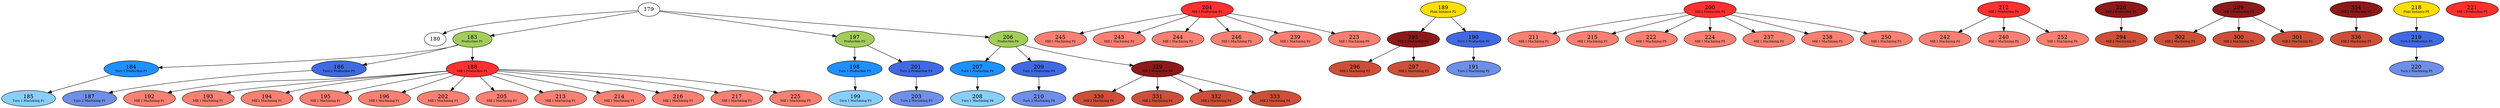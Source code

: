 strict digraph G {
    179 -> 180
    179 -> 183
    183 [label=<183<BR/><FONT POINT-SIZE="8">Production P1</FONT>>, style=filled, fillcolor="#a2cd5a"]
    184 [label=<184<BR/><FONT POINT-SIZE="8">Turn 1 Production P1</FONT>>, style=filled, fillcolor="#1e90ff"]
    183 -> 184
    186 [label=<186<BR/><FONT POINT-SIZE="8">Turn 2 Production P1</FONT>>, style=filled, fillcolor="#4169e1"]
    183 -> 186
    188 [label=<188<BR/><FONT POINT-SIZE="8">Mill 1 Production P1</FONT>>, style=filled, fillcolor="#ff3030"]
    183 -> 188
    185 [label=<185<BR/><FONT POINT-SIZE="8">Turn 1 Machining P1</FONT>>, style=filled, fillcolor="#87cefa"]
    184 -> 185
    187 [label=<187<BR/><FONT POINT-SIZE="8">Turn 2 Machining P1</FONT>>, style=filled, fillcolor="#6f8ee7"]
    186 -> 187
    192 [label=<192<BR/><FONT POINT-SIZE="8">Mill 1 Machining P1</FONT>>, style=filled, fillcolor="#fa8072"]
    188 -> 192
    193 [label=<193<BR/><FONT POINT-SIZE="8">Mill 1 Machining P1</FONT>>, style=filled, fillcolor="#fa8072"]
    188 -> 193
    194 [label=<194<BR/><FONT POINT-SIZE="8">Mill 1 Machining P1</FONT>>, style=filled, fillcolor="#fa8072"]
    188 -> 194
    195 [label=<195<BR/><FONT POINT-SIZE="8">Mill 1 Machining P1</FONT>>, style=filled, fillcolor="#fa8072"]
    188 -> 195
    196 [label=<196<BR/><FONT POINT-SIZE="8">Mill 1 Machining P1</FONT>>, style=filled, fillcolor="#fa8072"]
    188 -> 196
    202 [label=<202<BR/><FONT POINT-SIZE="8">Mill 1 Machining P1</FONT>>, style=filled, fillcolor="#fa8072"]
    188 -> 202
    205 [label=<205<BR/><FONT POINT-SIZE="8">Mill 1 Machining P1</FONT>>, style=filled, fillcolor="#fa8072"]
    188 -> 205
    213 [label=<213<BR/><FONT POINT-SIZE="8">Mill 1 Machining P1</FONT>>, style=filled, fillcolor="#fa8072"]
    188 -> 213
    214 [label=<214<BR/><FONT POINT-SIZE="8">Mill 1 Machining P1</FONT>>, style=filled, fillcolor="#fa8072"]
    188 -> 214
    216 [label=<216<BR/><FONT POINT-SIZE="8">Mill 1 Machining P1</FONT>>, style=filled, fillcolor="#fa8072"]
    188 -> 216
    217 [label=<217<BR/><FONT POINT-SIZE="8">Mill 1 Machining P1</FONT>>, style=filled, fillcolor="#fa8072"]
    188 -> 217
    225 [label=<225<BR/><FONT POINT-SIZE="8">Mill 1 Machining P5</FONT>>, style=filled, fillcolor="#fa8072"]
    188 -> 225
    179 -> 197
    197 [label=<197<BR/><FONT POINT-SIZE="8">Production P3</FONT>>, style=filled, fillcolor="#a2cd5a"]
    198 [label=<198<BR/><FONT POINT-SIZE="8">Turn 1 Production P3</FONT>>, style=filled, fillcolor="#1e90ff"]
    197 -> 198
    201 [label=<201<BR/><FONT POINT-SIZE="8">Turn 2 Production P3</FONT>>, style=filled, fillcolor="#4169e1"]
    197 -> 201
    199 [label=<199<BR/><FONT POINT-SIZE="8">Turn 1 Machining P3</FONT>>, style=filled, fillcolor="#87cefa"]
    198 -> 199
    203 [label=<203<BR/><FONT POINT-SIZE="8">Turn 2 Machining P3</FONT>>, style=filled, fillcolor="#6f8ee7"]
    201 -> 203
    179 -> 206
    206 [label=<206<BR/><FONT POINT-SIZE="8">Production P4</FONT>>, style=filled, fillcolor="#a2cd5a"]
    207 [label=<207<BR/><FONT POINT-SIZE="8">Turn 1 Production P4</FONT>>, style=filled, fillcolor="#1e90ff"]
    206 -> 207
    209 [label=<209<BR/><FONT POINT-SIZE="8">Turn 2 Production P4</FONT>>, style=filled, fillcolor="#4169e1"]
    206 -> 209
    329 [label=<329<BR/><FONT POINT-SIZE="8">Mill 2 Production P4</FONT>>, style=filled, fillcolor="#8b1a1a"]
    206 -> 329
    208 [label=<208<BR/><FONT POINT-SIZE="8">Turn 1 Machining P4</FONT>>, style=filled, fillcolor="#87cefa"]
    207 -> 208
    210 [label=<210<BR/><FONT POINT-SIZE="8">Turn 2 Machining P4</FONT>>, style=filled, fillcolor="#6f8ee7"]
    209 -> 210
    330 [label=<330<BR/><FONT POINT-SIZE="8">Mill 2 Machining P4</FONT>>, style=filled, fillcolor="#cd4f39"]
    329 -> 330
    331 [label=<331<BR/><FONT POINT-SIZE="8">Mill 2 Machining P4</FONT>>, style=filled, fillcolor="#cd4f39"]
    329 -> 331
    332 [label=<332<BR/><FONT POINT-SIZE="8">Mill 2 Machining P4</FONT>>, style=filled, fillcolor="#cd4f39"]
    329 -> 332
    333 [label=<333<BR/><FONT POINT-SIZE="8">Mill 2 Machining P4</FONT>>, style=filled, fillcolor="#cd4f39"]
    329 -> 333
    245 [label=<245<BR/><FONT POINT-SIZE="8">Mill 1 Machining P2</FONT>>, style=filled, fillcolor="#fa8072"]
    191 [label=<191<BR/><FONT POINT-SIZE="8">Turn 2 Machining P2</FONT>>, style=filled, fillcolor="#6f8ee7"]
    295 [label=<295<BR/><FONT POINT-SIZE="8">Mill 2 Production P2</FONT>>, style=filled, fillcolor="#8b1a1a"]
    296 [label=<296<BR/><FONT POINT-SIZE="8">Mill 2 Machining P2</FONT>>, style=filled, fillcolor="#cd4f39"]
    295 -> 296
    297 [label=<297<BR/><FONT POINT-SIZE="8">Mill 2 Machining P2</FONT>>, style=filled, fillcolor="#cd4f39"]
    295 -> 297
    296 [label=<296<BR/><FONT POINT-SIZE="8">Mill 2 Machining P2</FONT>>, style=filled, fillcolor="#cd4f39"]
    297 [label=<297<BR/><FONT POINT-SIZE="8">Mill 2 Machining P2</FONT>>, style=filled, fillcolor="#cd4f39"]
    200 [label=<200<BR/><FONT POINT-SIZE="8">Mill 1 Production P2</FONT>>, style=filled, fillcolor="#ff3030"]
    211 [label=<211<BR/><FONT POINT-SIZE="8">Mill 1 Machining P1</FONT>>, style=filled, fillcolor="#fa8072"]
    200 -> 211
    215 [label=<215<BR/><FONT POINT-SIZE="8">Mill 1 Machining P1</FONT>>, style=filled, fillcolor="#fa8072"]
    200 -> 215
    222 [label=<222<BR/><FONT POINT-SIZE="8">Mill 1 Machining P5</FONT>>, style=filled, fillcolor="#fa8072"]
    200 -> 222
    224 [label=<224<BR/><FONT POINT-SIZE="8">Mill 1 Machining P5</FONT>>, style=filled, fillcolor="#fa8072"]
    200 -> 224
    237 [label=<237<BR/><FONT POINT-SIZE="8">Mill 1 Machining P2</FONT>>, style=filled, fillcolor="#fa8072"]
    200 -> 237
    238 [label=<238<BR/><FONT POINT-SIZE="8">Mill 1 Machining P2</FONT>>, style=filled, fillcolor="#fa8072"]
    200 -> 238
    250 [label=<250<BR/><FONT POINT-SIZE="8">Mill 1 Machining P3</FONT>>, style=filled, fillcolor="#fa8072"]
    200 -> 250
    211 [label=<211<BR/><FONT POINT-SIZE="8">Mill 1 Machining P1</FONT>>, style=filled, fillcolor="#fa8072"]
    215 [label=<215<BR/><FONT POINT-SIZE="8">Mill 1 Machining P1</FONT>>, style=filled, fillcolor="#fa8072"]
    222 [label=<222<BR/><FONT POINT-SIZE="8">Mill 1 Machining P5</FONT>>, style=filled, fillcolor="#fa8072"]
    224 [label=<224<BR/><FONT POINT-SIZE="8">Mill 1 Machining P5</FONT>>, style=filled, fillcolor="#fa8072"]
    237 [label=<237<BR/><FONT POINT-SIZE="8">Mill 1 Machining P2</FONT>>, style=filled, fillcolor="#fa8072"]
    238 [label=<238<BR/><FONT POINT-SIZE="8">Mill 1 Machining P2</FONT>>, style=filled, fillcolor="#fa8072"]
    250 [label=<250<BR/><FONT POINT-SIZE="8">Mill 1 Machining P3</FONT>>, style=filled, fillcolor="#fa8072"]
    242 [label=<242<BR/><FONT POINT-SIZE="8">Mill 1 Machining P2</FONT>>, style=filled, fillcolor="#fa8072"]
    243 [label=<243<BR/><FONT POINT-SIZE="8">Mill 1 Machining P2</FONT>>, style=filled, fillcolor="#fa8072"]
    244 [label=<244<BR/><FONT POINT-SIZE="8">Mill 1 Machining P2</FONT>>, style=filled, fillcolor="#fa8072"]
    240 [label=<240<BR/><FONT POINT-SIZE="8">Mill 1 Machining P2</FONT>>, style=filled, fillcolor="#fa8072"]
    190 [label=<190<BR/><FONT POINT-SIZE="8">Turn 2 Production P2</FONT>>, style=filled, fillcolor="#4169e1"]
    191 [label=<191<BR/><FONT POINT-SIZE="8">Turn 2 Machining P2</FONT>>, style=filled, fillcolor="#6f8ee7"]
    190 -> 191
    191 [label=<191<BR/><FONT POINT-SIZE="8">Turn 2 Machining P2</FONT>>, style=filled, fillcolor="#6f8ee7"]
    246 [label=<246<BR/><FONT POINT-SIZE="8">Mill 1 Machining P2</FONT>>, style=filled, fillcolor="#fa8072"]
    189 [label=<189<BR/><FONT POINT-SIZE="8">Plain Instance P2</FONT>>, style=filled, fillcolor="#ffde00"]
    190 [label=<190<BR/><FONT POINT-SIZE="8">Turn 2 Production P2</FONT>>, style=filled, fillcolor="#4169e1"]
    189 -> 190
    295 [label=<295<BR/><FONT POINT-SIZE="8">Mill 2 Production P2</FONT>>, style=filled, fillcolor="#8b1a1a"]
    189 -> 295
    190 [label=<190<BR/><FONT POINT-SIZE="8">Turn 2 Production P2</FONT>>, style=filled, fillcolor="#4169e1"]
    191 [label=<191<BR/><FONT POINT-SIZE="8">Turn 2 Machining P2</FONT>>, style=filled, fillcolor="#6f8ee7"]
    190 -> 191
    191 [label=<191<BR/><FONT POINT-SIZE="8">Turn 2 Machining P2</FONT>>, style=filled, fillcolor="#6f8ee7"]
    295 [label=<295<BR/><FONT POINT-SIZE="8">Mill 2 Production P2</FONT>>, style=filled, fillcolor="#8b1a1a"]
    296 [label=<296<BR/><FONT POINT-SIZE="8">Mill 2 Machining P2</FONT>>, style=filled, fillcolor="#cd4f39"]
    295 -> 296
    297 [label=<297<BR/><FONT POINT-SIZE="8">Mill 2 Machining P2</FONT>>, style=filled, fillcolor="#cd4f39"]
    295 -> 297
    296 [label=<296<BR/><FONT POINT-SIZE="8">Mill 2 Machining P2</FONT>>, style=filled, fillcolor="#cd4f39"]
    297 [label=<297<BR/><FONT POINT-SIZE="8">Mill 2 Machining P2</FONT>>, style=filled, fillcolor="#cd4f39"]
    239 [label=<239<BR/><FONT POINT-SIZE="8">Mill 1 Machining P2</FONT>>, style=filled, fillcolor="#fa8072"]
    226 [label=<226<BR/><FONT POINT-SIZE="8">Mill 2 Production P1</FONT>>, style=filled, fillcolor="#8b1a1a"]
    294 [label=<294<BR/><FONT POINT-SIZE="8">Mill 2 Machining P1</FONT>>, style=filled, fillcolor="#cd4f39"]
    226 -> 294
    294 [label=<294<BR/><FONT POINT-SIZE="8">Mill 2 Machining P1</FONT>>, style=filled, fillcolor="#cd4f39"]
    302 [label=<302<BR/><FONT POINT-SIZE="8">Mill 2 Machining P3</FONT>>, style=filled, fillcolor="#cd4f39"]
    204 [label=<204<BR/><FONT POINT-SIZE="8">Mill 1 Production P3</FONT>>, style=filled, fillcolor="#ff3030"]
    223 [label=<223<BR/><FONT POINT-SIZE="8">Mill 1 Machining P5</FONT>>, style=filled, fillcolor="#fa8072"]
    204 -> 223
    239 [label=<239<BR/><FONT POINT-SIZE="8">Mill 1 Machining P2</FONT>>, style=filled, fillcolor="#fa8072"]
    204 -> 239
    243 [label=<243<BR/><FONT POINT-SIZE="8">Mill 1 Machining P2</FONT>>, style=filled, fillcolor="#fa8072"]
    204 -> 243
    244 [label=<244<BR/><FONT POINT-SIZE="8">Mill 1 Machining P2</FONT>>, style=filled, fillcolor="#fa8072"]
    204 -> 244
    245 [label=<245<BR/><FONT POINT-SIZE="8">Mill 1 Machining P2</FONT>>, style=filled, fillcolor="#fa8072"]
    204 -> 245
    246 [label=<246<BR/><FONT POINT-SIZE="8">Mill 1 Machining P2</FONT>>, style=filled, fillcolor="#fa8072"]
    204 -> 246
    223 [label=<223<BR/><FONT POINT-SIZE="8">Mill 1 Machining P5</FONT>>, style=filled, fillcolor="#fa8072"]
    239 [label=<239<BR/><FONT POINT-SIZE="8">Mill 1 Machining P2</FONT>>, style=filled, fillcolor="#fa8072"]
    243 [label=<243<BR/><FONT POINT-SIZE="8">Mill 1 Machining P2</FONT>>, style=filled, fillcolor="#fa8072"]
    244 [label=<244<BR/><FONT POINT-SIZE="8">Mill 1 Machining P2</FONT>>, style=filled, fillcolor="#fa8072"]
    245 [label=<245<BR/><FONT POINT-SIZE="8">Mill 1 Machining P2</FONT>>, style=filled, fillcolor="#fa8072"]
    246 [label=<246<BR/><FONT POINT-SIZE="8">Mill 1 Machining P2</FONT>>, style=filled, fillcolor="#fa8072"]
    300 [label=<300<BR/><FONT POINT-SIZE="8">Mill 2 Machining P3</FONT>>, style=filled, fillcolor="#cd4f39"]
    299 [label=<299<BR/><FONT POINT-SIZE="8">Mill 2 Production P3</FONT>>, style=filled, fillcolor="#8b1a1a"]
    300 [label=<300<BR/><FONT POINT-SIZE="8">Mill 2 Machining P3</FONT>>, style=filled, fillcolor="#cd4f39"]
    299 -> 300
    301 [label=<301<BR/><FONT POINT-SIZE="8">Mill 2 Machining P3</FONT>>, style=filled, fillcolor="#cd4f39"]
    299 -> 301
    302 [label=<302<BR/><FONT POINT-SIZE="8">Mill 2 Machining P3</FONT>>, style=filled, fillcolor="#cd4f39"]
    299 -> 302
    300 [label=<300<BR/><FONT POINT-SIZE="8">Mill 2 Machining P3</FONT>>, style=filled, fillcolor="#cd4f39"]
    301 [label=<301<BR/><FONT POINT-SIZE="8">Mill 2 Machining P3</FONT>>, style=filled, fillcolor="#cd4f39"]
    302 [label=<302<BR/><FONT POINT-SIZE="8">Mill 2 Machining P3</FONT>>, style=filled, fillcolor="#cd4f39"]
    334 [label=<334<BR/><FONT POINT-SIZE="8">Mill 2 Production P5</FONT>>, style=filled, fillcolor="#8b1a1a"]
    336 [label=<336<BR/><FONT POINT-SIZE="8">Mill 2 Machining P5</FONT>>, style=filled, fillcolor="#cd4f39"]
    334 -> 336
    336 [label=<336<BR/><FONT POINT-SIZE="8">Mill 2 Machining P5</FONT>>, style=filled, fillcolor="#cd4f39"]
    218 [label=<218<BR/><FONT POINT-SIZE="8">Plain Instance P5</FONT>>, style=filled, fillcolor="#ffde00"]
    219 [label=<219<BR/><FONT POINT-SIZE="8">Turn 2 Production P5</FONT>>, style=filled, fillcolor="#4169e1"]
    218 -> 219
    219 [label=<219<BR/><FONT POINT-SIZE="8">Turn 2 Production P5</FONT>>, style=filled, fillcolor="#4169e1"]
    220 [label=<220<BR/><FONT POINT-SIZE="8">Turn 2 Machining P5</FONT>>, style=filled, fillcolor="#6f8ee7"]
    219 -> 220
    220 [label=<220<BR/><FONT POINT-SIZE="8">Turn 2 Machining P5</FONT>>, style=filled, fillcolor="#6f8ee7"]
    221 [label=<221<BR/><FONT POINT-SIZE="8">Mill 1 Production P5</FONT>>, style=filled, fillcolor="#ff3030"]
    252 [label=<252<BR/><FONT POINT-SIZE="8">Mill 1 Machining P4</FONT>>, style=filled, fillcolor="#fa8072"]
    212 [label=<212<BR/><FONT POINT-SIZE="8">Mill 1 Production P4</FONT>>, style=filled, fillcolor="#ff3030"]
    240 [label=<240<BR/><FONT POINT-SIZE="8">Mill 1 Machining P2</FONT>>, style=filled, fillcolor="#fa8072"]
    212 -> 240
    242 [label=<242<BR/><FONT POINT-SIZE="8">Mill 1 Machining P2</FONT>>, style=filled, fillcolor="#fa8072"]
    212 -> 242
    252 [label=<252<BR/><FONT POINT-SIZE="8">Mill 1 Machining P4</FONT>>, style=filled, fillcolor="#fa8072"]
    212 -> 252
    240 [label=<240<BR/><FONT POINT-SIZE="8">Mill 1 Machining P2</FONT>>, style=filled, fillcolor="#fa8072"]
    242 [label=<242<BR/><FONT POINT-SIZE="8">Mill 1 Machining P2</FONT>>, style=filled, fillcolor="#fa8072"]
    252 [label=<252<BR/><FONT POINT-SIZE="8">Mill 1 Machining P4</FONT>>, style=filled, fillcolor="#fa8072"]
}
